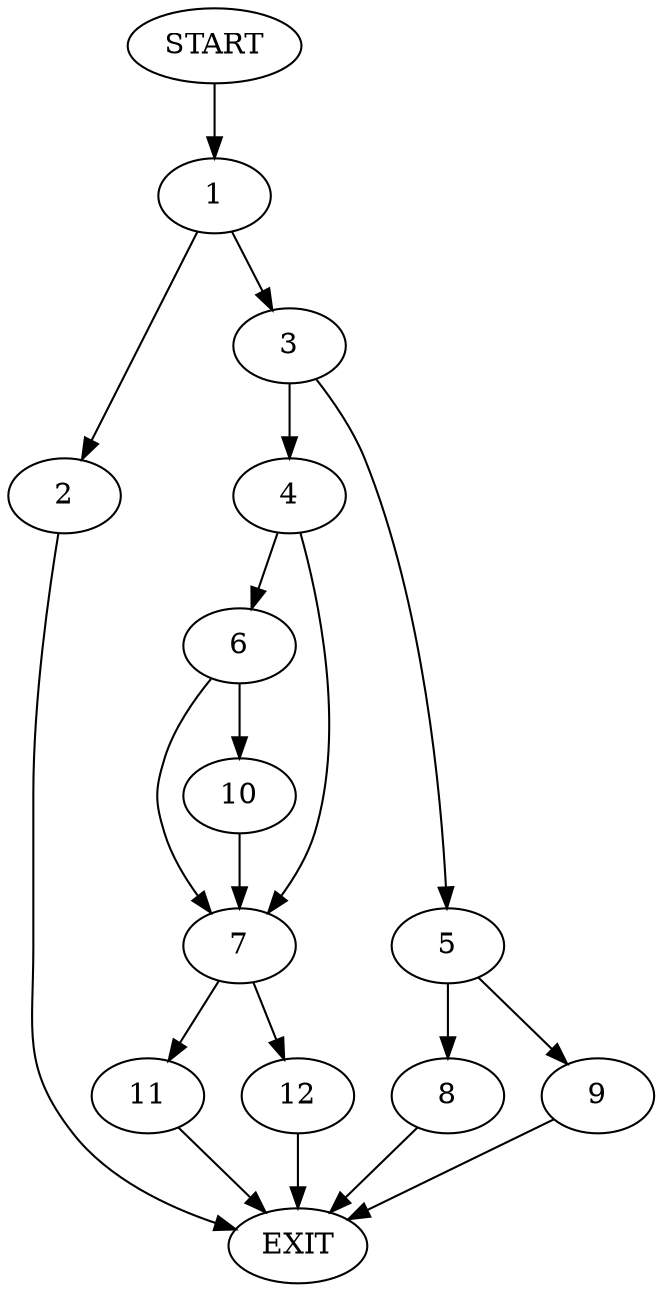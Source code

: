 digraph {
0 [label="START"]
13 [label="EXIT"]
0 -> 1
1 -> 2
1 -> 3
2 -> 13
3 -> 4
3 -> 5
4 -> 6
4 -> 7
5 -> 8
5 -> 9
8 -> 13
9 -> 13
6 -> 7
6 -> 10
7 -> 11
7 -> 12
10 -> 7
11 -> 13
12 -> 13
}
